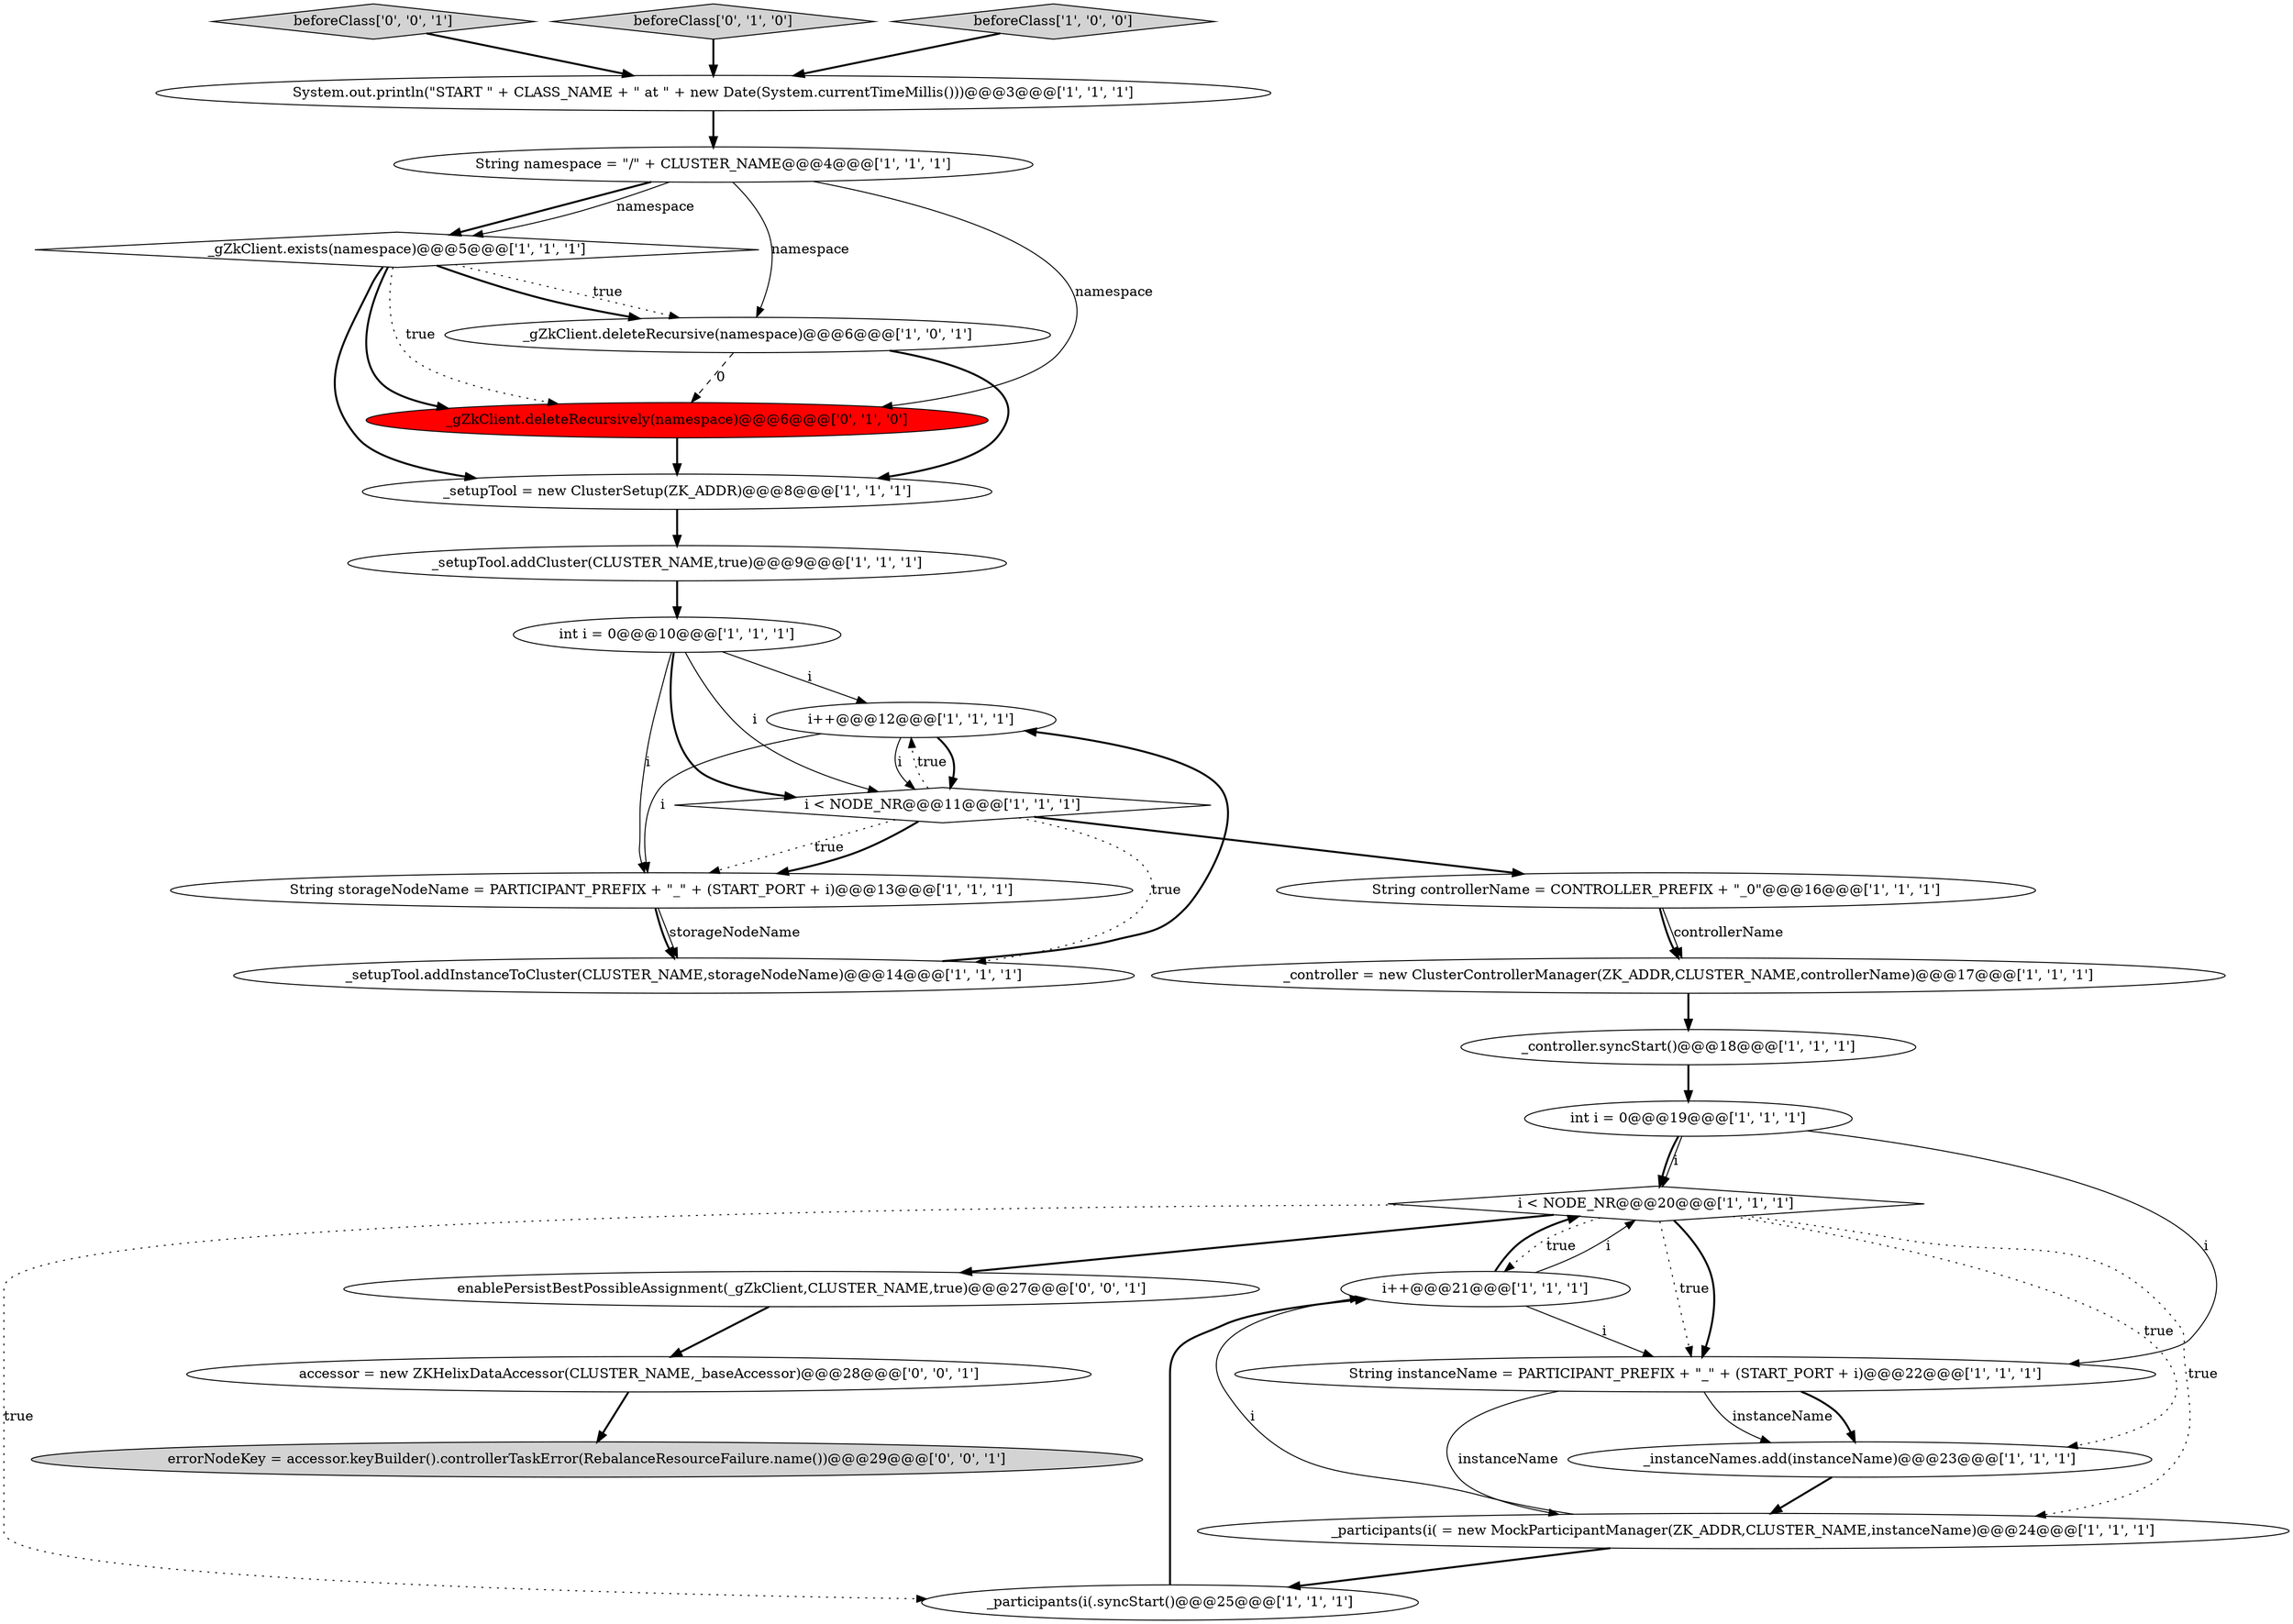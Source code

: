 digraph {
15 [style = filled, label = "_gZkClient.exists(namespace)@@@5@@@['1', '1', '1']", fillcolor = white, shape = diamond image = "AAA0AAABBB1BBB"];
26 [style = filled, label = "beforeClass['0', '0', '1']", fillcolor = lightgray, shape = diamond image = "AAA0AAABBB3BBB"];
24 [style = filled, label = "errorNodeKey = accessor.keyBuilder().controllerTaskError(RebalanceResourceFailure.name())@@@29@@@['0', '0', '1']", fillcolor = lightgray, shape = ellipse image = "AAA0AAABBB3BBB"];
22 [style = filled, label = "beforeClass['0', '1', '0']", fillcolor = lightgray, shape = diamond image = "AAA0AAABBB2BBB"];
20 [style = filled, label = "_controller = new ClusterControllerManager(ZK_ADDR,CLUSTER_NAME,controllerName)@@@17@@@['1', '1', '1']", fillcolor = white, shape = ellipse image = "AAA0AAABBB1BBB"];
17 [style = filled, label = "_setupTool.addCluster(CLUSTER_NAME,true)@@@9@@@['1', '1', '1']", fillcolor = white, shape = ellipse image = "AAA0AAABBB1BBB"];
5 [style = filled, label = "System.out.println(\"START \" + CLASS_NAME + \" at \" + new Date(System.currentTimeMillis()))@@@3@@@['1', '1', '1']", fillcolor = white, shape = ellipse image = "AAA0AAABBB1BBB"];
13 [style = filled, label = "i++@@@21@@@['1', '1', '1']", fillcolor = white, shape = ellipse image = "AAA0AAABBB1BBB"];
9 [style = filled, label = "i++@@@12@@@['1', '1', '1']", fillcolor = white, shape = ellipse image = "AAA0AAABBB1BBB"];
21 [style = filled, label = "_setupTool = new ClusterSetup(ZK_ADDR)@@@8@@@['1', '1', '1']", fillcolor = white, shape = ellipse image = "AAA0AAABBB1BBB"];
25 [style = filled, label = "accessor = new ZKHelixDataAccessor(CLUSTER_NAME,_baseAccessor)@@@28@@@['0', '0', '1']", fillcolor = white, shape = ellipse image = "AAA0AAABBB3BBB"];
11 [style = filled, label = "int i = 0@@@19@@@['1', '1', '1']", fillcolor = white, shape = ellipse image = "AAA0AAABBB1BBB"];
1 [style = filled, label = "String storageNodeName = PARTICIPANT_PREFIX + \"_\" + (START_PORT + i)@@@13@@@['1', '1', '1']", fillcolor = white, shape = ellipse image = "AAA0AAABBB1BBB"];
19 [style = filled, label = "beforeClass['1', '0', '0']", fillcolor = lightgray, shape = diamond image = "AAA0AAABBB1BBB"];
2 [style = filled, label = "String controllerName = CONTROLLER_PREFIX + \"_0\"@@@16@@@['1', '1', '1']", fillcolor = white, shape = ellipse image = "AAA0AAABBB1BBB"];
14 [style = filled, label = "_participants(i( = new MockParticipantManager(ZK_ADDR,CLUSTER_NAME,instanceName)@@@24@@@['1', '1', '1']", fillcolor = white, shape = ellipse image = "AAA0AAABBB1BBB"];
3 [style = filled, label = "i < NODE_NR@@@20@@@['1', '1', '1']", fillcolor = white, shape = diamond image = "AAA0AAABBB1BBB"];
0 [style = filled, label = "_setupTool.addInstanceToCluster(CLUSTER_NAME,storageNodeName)@@@14@@@['1', '1', '1']", fillcolor = white, shape = ellipse image = "AAA0AAABBB1BBB"];
12 [style = filled, label = "String namespace = \"/\" + CLUSTER_NAME@@@4@@@['1', '1', '1']", fillcolor = white, shape = ellipse image = "AAA0AAABBB1BBB"];
18 [style = filled, label = "_gZkClient.deleteRecursive(namespace)@@@6@@@['1', '0', '1']", fillcolor = white, shape = ellipse image = "AAA0AAABBB1BBB"];
16 [style = filled, label = "_instanceNames.add(instanceName)@@@23@@@['1', '1', '1']", fillcolor = white, shape = ellipse image = "AAA0AAABBB1BBB"];
6 [style = filled, label = "i < NODE_NR@@@11@@@['1', '1', '1']", fillcolor = white, shape = diamond image = "AAA0AAABBB1BBB"];
23 [style = filled, label = "_gZkClient.deleteRecursively(namespace)@@@6@@@['0', '1', '0']", fillcolor = red, shape = ellipse image = "AAA1AAABBB2BBB"];
7 [style = filled, label = "_controller.syncStart()@@@18@@@['1', '1', '1']", fillcolor = white, shape = ellipse image = "AAA0AAABBB1BBB"];
10 [style = filled, label = "int i = 0@@@10@@@['1', '1', '1']", fillcolor = white, shape = ellipse image = "AAA0AAABBB1BBB"];
27 [style = filled, label = "enablePersistBestPossibleAssignment(_gZkClient,CLUSTER_NAME,true)@@@27@@@['0', '0', '1']", fillcolor = white, shape = ellipse image = "AAA0AAABBB3BBB"];
8 [style = filled, label = "_participants(i(.syncStart()@@@25@@@['1', '1', '1']", fillcolor = white, shape = ellipse image = "AAA0AAABBB1BBB"];
4 [style = filled, label = "String instanceName = PARTICIPANT_PREFIX + \"_\" + (START_PORT + i)@@@22@@@['1', '1', '1']", fillcolor = white, shape = ellipse image = "AAA0AAABBB1BBB"];
17->10 [style = bold, label=""];
13->3 [style = solid, label="i"];
15->23 [style = bold, label=""];
14->13 [style = solid, label="i"];
0->9 [style = bold, label=""];
2->20 [style = bold, label=""];
7->11 [style = bold, label=""];
11->4 [style = solid, label="i"];
12->23 [style = solid, label="namespace"];
15->21 [style = bold, label=""];
26->5 [style = bold, label=""];
4->16 [style = solid, label="instanceName"];
15->18 [style = dotted, label="true"];
12->15 [style = bold, label=""];
6->1 [style = dotted, label="true"];
3->4 [style = dotted, label="true"];
11->3 [style = solid, label="i"];
10->1 [style = solid, label="i"];
1->0 [style = bold, label=""];
13->4 [style = solid, label="i"];
9->1 [style = solid, label="i"];
2->20 [style = solid, label="controllerName"];
15->18 [style = bold, label=""];
10->6 [style = bold, label=""];
3->4 [style = bold, label=""];
22->5 [style = bold, label=""];
10->6 [style = solid, label="i"];
3->14 [style = dotted, label="true"];
9->6 [style = bold, label=""];
3->27 [style = bold, label=""];
6->2 [style = bold, label=""];
4->14 [style = solid, label="instanceName"];
19->5 [style = bold, label=""];
6->1 [style = bold, label=""];
25->24 [style = bold, label=""];
13->3 [style = bold, label=""];
23->21 [style = bold, label=""];
5->12 [style = bold, label=""];
11->3 [style = bold, label=""];
9->6 [style = solid, label="i"];
6->9 [style = dotted, label="true"];
18->23 [style = dashed, label="0"];
3->13 [style = dotted, label="true"];
16->14 [style = bold, label=""];
1->0 [style = solid, label="storageNodeName"];
10->9 [style = solid, label="i"];
14->8 [style = bold, label=""];
6->0 [style = dotted, label="true"];
18->21 [style = bold, label=""];
12->18 [style = solid, label="namespace"];
20->7 [style = bold, label=""];
15->23 [style = dotted, label="true"];
3->8 [style = dotted, label="true"];
21->17 [style = bold, label=""];
27->25 [style = bold, label=""];
12->15 [style = solid, label="namespace"];
3->16 [style = dotted, label="true"];
4->16 [style = bold, label=""];
8->13 [style = bold, label=""];
}
